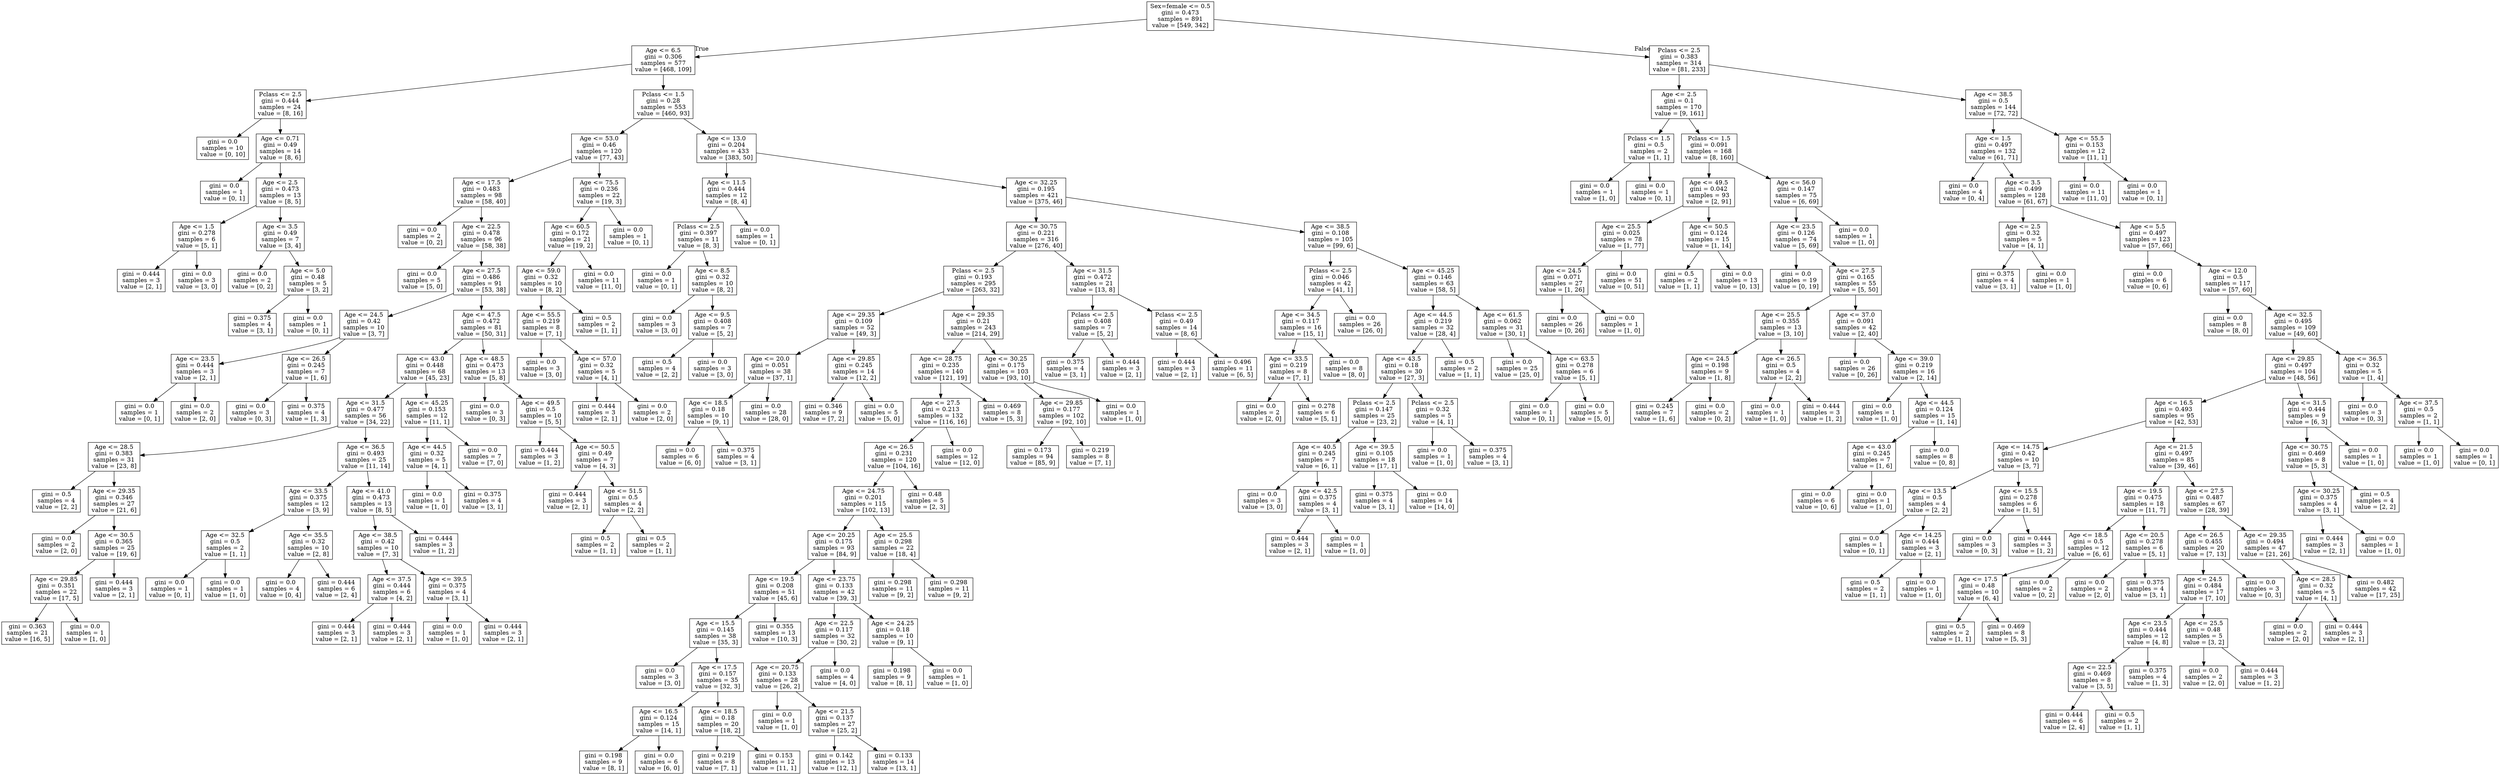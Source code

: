 digraph Tree {
node [shape=box] ;
0 [label="Sex=female <= 0.5\ngini = 0.473\nsamples = 891\nvalue = [549, 342]"] ;
1 [label="Age <= 6.5\ngini = 0.306\nsamples = 577\nvalue = [468, 109]"] ;
0 -> 1 [labeldistance=2.5, labelangle=45, headlabel="True"] ;
2 [label="Pclass <= 2.5\ngini = 0.444\nsamples = 24\nvalue = [8, 16]"] ;
1 -> 2 ;
3 [label="gini = 0.0\nsamples = 10\nvalue = [0, 10]"] ;
2 -> 3 ;
4 [label="Age <= 0.71\ngini = 0.49\nsamples = 14\nvalue = [8, 6]"] ;
2 -> 4 ;
5 [label="gini = 0.0\nsamples = 1\nvalue = [0, 1]"] ;
4 -> 5 ;
6 [label="Age <= 2.5\ngini = 0.473\nsamples = 13\nvalue = [8, 5]"] ;
4 -> 6 ;
7 [label="Age <= 1.5\ngini = 0.278\nsamples = 6\nvalue = [5, 1]"] ;
6 -> 7 ;
8 [label="gini = 0.444\nsamples = 3\nvalue = [2, 1]"] ;
7 -> 8 ;
9 [label="gini = 0.0\nsamples = 3\nvalue = [3, 0]"] ;
7 -> 9 ;
10 [label="Age <= 3.5\ngini = 0.49\nsamples = 7\nvalue = [3, 4]"] ;
6 -> 10 ;
11 [label="gini = 0.0\nsamples = 2\nvalue = [0, 2]"] ;
10 -> 11 ;
12 [label="Age <= 5.0\ngini = 0.48\nsamples = 5\nvalue = [3, 2]"] ;
10 -> 12 ;
13 [label="gini = 0.375\nsamples = 4\nvalue = [3, 1]"] ;
12 -> 13 ;
14 [label="gini = 0.0\nsamples = 1\nvalue = [0, 1]"] ;
12 -> 14 ;
15 [label="Pclass <= 1.5\ngini = 0.28\nsamples = 553\nvalue = [460, 93]"] ;
1 -> 15 ;
16 [label="Age <= 53.0\ngini = 0.46\nsamples = 120\nvalue = [77, 43]"] ;
15 -> 16 ;
17 [label="Age <= 17.5\ngini = 0.483\nsamples = 98\nvalue = [58, 40]"] ;
16 -> 17 ;
18 [label="gini = 0.0\nsamples = 2\nvalue = [0, 2]"] ;
17 -> 18 ;
19 [label="Age <= 22.5\ngini = 0.478\nsamples = 96\nvalue = [58, 38]"] ;
17 -> 19 ;
20 [label="gini = 0.0\nsamples = 5\nvalue = [5, 0]"] ;
19 -> 20 ;
21 [label="Age <= 27.5\ngini = 0.486\nsamples = 91\nvalue = [53, 38]"] ;
19 -> 21 ;
22 [label="Age <= 24.5\ngini = 0.42\nsamples = 10\nvalue = [3, 7]"] ;
21 -> 22 ;
23 [label="Age <= 23.5\ngini = 0.444\nsamples = 3\nvalue = [2, 1]"] ;
22 -> 23 ;
24 [label="gini = 0.0\nsamples = 1\nvalue = [0, 1]"] ;
23 -> 24 ;
25 [label="gini = 0.0\nsamples = 2\nvalue = [2, 0]"] ;
23 -> 25 ;
26 [label="Age <= 26.5\ngini = 0.245\nsamples = 7\nvalue = [1, 6]"] ;
22 -> 26 ;
27 [label="gini = 0.0\nsamples = 3\nvalue = [0, 3]"] ;
26 -> 27 ;
28 [label="gini = 0.375\nsamples = 4\nvalue = [1, 3]"] ;
26 -> 28 ;
29 [label="Age <= 47.5\ngini = 0.472\nsamples = 81\nvalue = [50, 31]"] ;
21 -> 29 ;
30 [label="Age <= 43.0\ngini = 0.448\nsamples = 68\nvalue = [45, 23]"] ;
29 -> 30 ;
31 [label="Age <= 31.5\ngini = 0.477\nsamples = 56\nvalue = [34, 22]"] ;
30 -> 31 ;
32 [label="Age <= 28.5\ngini = 0.383\nsamples = 31\nvalue = [23, 8]"] ;
31 -> 32 ;
33 [label="gini = 0.5\nsamples = 4\nvalue = [2, 2]"] ;
32 -> 33 ;
34 [label="Age <= 29.35\ngini = 0.346\nsamples = 27\nvalue = [21, 6]"] ;
32 -> 34 ;
35 [label="gini = 0.0\nsamples = 2\nvalue = [2, 0]"] ;
34 -> 35 ;
36 [label="Age <= 30.5\ngini = 0.365\nsamples = 25\nvalue = [19, 6]"] ;
34 -> 36 ;
37 [label="Age <= 29.85\ngini = 0.351\nsamples = 22\nvalue = [17, 5]"] ;
36 -> 37 ;
38 [label="gini = 0.363\nsamples = 21\nvalue = [16, 5]"] ;
37 -> 38 ;
39 [label="gini = 0.0\nsamples = 1\nvalue = [1, 0]"] ;
37 -> 39 ;
40 [label="gini = 0.444\nsamples = 3\nvalue = [2, 1]"] ;
36 -> 40 ;
41 [label="Age <= 36.5\ngini = 0.493\nsamples = 25\nvalue = [11, 14]"] ;
31 -> 41 ;
42 [label="Age <= 33.5\ngini = 0.375\nsamples = 12\nvalue = [3, 9]"] ;
41 -> 42 ;
43 [label="Age <= 32.5\ngini = 0.5\nsamples = 2\nvalue = [1, 1]"] ;
42 -> 43 ;
44 [label="gini = 0.0\nsamples = 1\nvalue = [0, 1]"] ;
43 -> 44 ;
45 [label="gini = 0.0\nsamples = 1\nvalue = [1, 0]"] ;
43 -> 45 ;
46 [label="Age <= 35.5\ngini = 0.32\nsamples = 10\nvalue = [2, 8]"] ;
42 -> 46 ;
47 [label="gini = 0.0\nsamples = 4\nvalue = [0, 4]"] ;
46 -> 47 ;
48 [label="gini = 0.444\nsamples = 6\nvalue = [2, 4]"] ;
46 -> 48 ;
49 [label="Age <= 41.0\ngini = 0.473\nsamples = 13\nvalue = [8, 5]"] ;
41 -> 49 ;
50 [label="Age <= 38.5\ngini = 0.42\nsamples = 10\nvalue = [7, 3]"] ;
49 -> 50 ;
51 [label="Age <= 37.5\ngini = 0.444\nsamples = 6\nvalue = [4, 2]"] ;
50 -> 51 ;
52 [label="gini = 0.444\nsamples = 3\nvalue = [2, 1]"] ;
51 -> 52 ;
53 [label="gini = 0.444\nsamples = 3\nvalue = [2, 1]"] ;
51 -> 53 ;
54 [label="Age <= 39.5\ngini = 0.375\nsamples = 4\nvalue = [3, 1]"] ;
50 -> 54 ;
55 [label="gini = 0.0\nsamples = 1\nvalue = [1, 0]"] ;
54 -> 55 ;
56 [label="gini = 0.444\nsamples = 3\nvalue = [2, 1]"] ;
54 -> 56 ;
57 [label="gini = 0.444\nsamples = 3\nvalue = [1, 2]"] ;
49 -> 57 ;
58 [label="Age <= 45.25\ngini = 0.153\nsamples = 12\nvalue = [11, 1]"] ;
30 -> 58 ;
59 [label="Age <= 44.5\ngini = 0.32\nsamples = 5\nvalue = [4, 1]"] ;
58 -> 59 ;
60 [label="gini = 0.0\nsamples = 1\nvalue = [1, 0]"] ;
59 -> 60 ;
61 [label="gini = 0.375\nsamples = 4\nvalue = [3, 1]"] ;
59 -> 61 ;
62 [label="gini = 0.0\nsamples = 7\nvalue = [7, 0]"] ;
58 -> 62 ;
63 [label="Age <= 48.5\ngini = 0.473\nsamples = 13\nvalue = [5, 8]"] ;
29 -> 63 ;
64 [label="gini = 0.0\nsamples = 3\nvalue = [0, 3]"] ;
63 -> 64 ;
65 [label="Age <= 49.5\ngini = 0.5\nsamples = 10\nvalue = [5, 5]"] ;
63 -> 65 ;
66 [label="gini = 0.444\nsamples = 3\nvalue = [1, 2]"] ;
65 -> 66 ;
67 [label="Age <= 50.5\ngini = 0.49\nsamples = 7\nvalue = [4, 3]"] ;
65 -> 67 ;
68 [label="gini = 0.444\nsamples = 3\nvalue = [2, 1]"] ;
67 -> 68 ;
69 [label="Age <= 51.5\ngini = 0.5\nsamples = 4\nvalue = [2, 2]"] ;
67 -> 69 ;
70 [label="gini = 0.5\nsamples = 2\nvalue = [1, 1]"] ;
69 -> 70 ;
71 [label="gini = 0.5\nsamples = 2\nvalue = [1, 1]"] ;
69 -> 71 ;
72 [label="Age <= 75.5\ngini = 0.236\nsamples = 22\nvalue = [19, 3]"] ;
16 -> 72 ;
73 [label="Age <= 60.5\ngini = 0.172\nsamples = 21\nvalue = [19, 2]"] ;
72 -> 73 ;
74 [label="Age <= 59.0\ngini = 0.32\nsamples = 10\nvalue = [8, 2]"] ;
73 -> 74 ;
75 [label="Age <= 55.5\ngini = 0.219\nsamples = 8\nvalue = [7, 1]"] ;
74 -> 75 ;
76 [label="gini = 0.0\nsamples = 3\nvalue = [3, 0]"] ;
75 -> 76 ;
77 [label="Age <= 57.0\ngini = 0.32\nsamples = 5\nvalue = [4, 1]"] ;
75 -> 77 ;
78 [label="gini = 0.444\nsamples = 3\nvalue = [2, 1]"] ;
77 -> 78 ;
79 [label="gini = 0.0\nsamples = 2\nvalue = [2, 0]"] ;
77 -> 79 ;
80 [label="gini = 0.5\nsamples = 2\nvalue = [1, 1]"] ;
74 -> 80 ;
81 [label="gini = 0.0\nsamples = 11\nvalue = [11, 0]"] ;
73 -> 81 ;
82 [label="gini = 0.0\nsamples = 1\nvalue = [0, 1]"] ;
72 -> 82 ;
83 [label="Age <= 13.0\ngini = 0.204\nsamples = 433\nvalue = [383, 50]"] ;
15 -> 83 ;
84 [label="Age <= 11.5\ngini = 0.444\nsamples = 12\nvalue = [8, 4]"] ;
83 -> 84 ;
85 [label="Pclass <= 2.5\ngini = 0.397\nsamples = 11\nvalue = [8, 3]"] ;
84 -> 85 ;
86 [label="gini = 0.0\nsamples = 1\nvalue = [0, 1]"] ;
85 -> 86 ;
87 [label="Age <= 8.5\ngini = 0.32\nsamples = 10\nvalue = [8, 2]"] ;
85 -> 87 ;
88 [label="gini = 0.0\nsamples = 3\nvalue = [3, 0]"] ;
87 -> 88 ;
89 [label="Age <= 9.5\ngini = 0.408\nsamples = 7\nvalue = [5, 2]"] ;
87 -> 89 ;
90 [label="gini = 0.5\nsamples = 4\nvalue = [2, 2]"] ;
89 -> 90 ;
91 [label="gini = 0.0\nsamples = 3\nvalue = [3, 0]"] ;
89 -> 91 ;
92 [label="gini = 0.0\nsamples = 1\nvalue = [0, 1]"] ;
84 -> 92 ;
93 [label="Age <= 32.25\ngini = 0.195\nsamples = 421\nvalue = [375, 46]"] ;
83 -> 93 ;
94 [label="Age <= 30.75\ngini = 0.221\nsamples = 316\nvalue = [276, 40]"] ;
93 -> 94 ;
95 [label="Pclass <= 2.5\ngini = 0.193\nsamples = 295\nvalue = [263, 32]"] ;
94 -> 95 ;
96 [label="Age <= 29.35\ngini = 0.109\nsamples = 52\nvalue = [49, 3]"] ;
95 -> 96 ;
97 [label="Age <= 20.0\ngini = 0.051\nsamples = 38\nvalue = [37, 1]"] ;
96 -> 97 ;
98 [label="Age <= 18.5\ngini = 0.18\nsamples = 10\nvalue = [9, 1]"] ;
97 -> 98 ;
99 [label="gini = 0.0\nsamples = 6\nvalue = [6, 0]"] ;
98 -> 99 ;
100 [label="gini = 0.375\nsamples = 4\nvalue = [3, 1]"] ;
98 -> 100 ;
101 [label="gini = 0.0\nsamples = 28\nvalue = [28, 0]"] ;
97 -> 101 ;
102 [label="Age <= 29.85\ngini = 0.245\nsamples = 14\nvalue = [12, 2]"] ;
96 -> 102 ;
103 [label="gini = 0.346\nsamples = 9\nvalue = [7, 2]"] ;
102 -> 103 ;
104 [label="gini = 0.0\nsamples = 5\nvalue = [5, 0]"] ;
102 -> 104 ;
105 [label="Age <= 29.35\ngini = 0.21\nsamples = 243\nvalue = [214, 29]"] ;
95 -> 105 ;
106 [label="Age <= 28.75\ngini = 0.235\nsamples = 140\nvalue = [121, 19]"] ;
105 -> 106 ;
107 [label="Age <= 27.5\ngini = 0.213\nsamples = 132\nvalue = [116, 16]"] ;
106 -> 107 ;
108 [label="Age <= 26.5\ngini = 0.231\nsamples = 120\nvalue = [104, 16]"] ;
107 -> 108 ;
109 [label="Age <= 24.75\ngini = 0.201\nsamples = 115\nvalue = [102, 13]"] ;
108 -> 109 ;
110 [label="Age <= 20.25\ngini = 0.175\nsamples = 93\nvalue = [84, 9]"] ;
109 -> 110 ;
111 [label="Age <= 19.5\ngini = 0.208\nsamples = 51\nvalue = [45, 6]"] ;
110 -> 111 ;
112 [label="Age <= 15.5\ngini = 0.145\nsamples = 38\nvalue = [35, 3]"] ;
111 -> 112 ;
113 [label="gini = 0.0\nsamples = 3\nvalue = [3, 0]"] ;
112 -> 113 ;
114 [label="Age <= 17.5\ngini = 0.157\nsamples = 35\nvalue = [32, 3]"] ;
112 -> 114 ;
115 [label="Age <= 16.5\ngini = 0.124\nsamples = 15\nvalue = [14, 1]"] ;
114 -> 115 ;
116 [label="gini = 0.198\nsamples = 9\nvalue = [8, 1]"] ;
115 -> 116 ;
117 [label="gini = 0.0\nsamples = 6\nvalue = [6, 0]"] ;
115 -> 117 ;
118 [label="Age <= 18.5\ngini = 0.18\nsamples = 20\nvalue = [18, 2]"] ;
114 -> 118 ;
119 [label="gini = 0.219\nsamples = 8\nvalue = [7, 1]"] ;
118 -> 119 ;
120 [label="gini = 0.153\nsamples = 12\nvalue = [11, 1]"] ;
118 -> 120 ;
121 [label="gini = 0.355\nsamples = 13\nvalue = [10, 3]"] ;
111 -> 121 ;
122 [label="Age <= 23.75\ngini = 0.133\nsamples = 42\nvalue = [39, 3]"] ;
110 -> 122 ;
123 [label="Age <= 22.5\ngini = 0.117\nsamples = 32\nvalue = [30, 2]"] ;
122 -> 123 ;
124 [label="Age <= 20.75\ngini = 0.133\nsamples = 28\nvalue = [26, 2]"] ;
123 -> 124 ;
125 [label="gini = 0.0\nsamples = 1\nvalue = [1, 0]"] ;
124 -> 125 ;
126 [label="Age <= 21.5\ngini = 0.137\nsamples = 27\nvalue = [25, 2]"] ;
124 -> 126 ;
127 [label="gini = 0.142\nsamples = 13\nvalue = [12, 1]"] ;
126 -> 127 ;
128 [label="gini = 0.133\nsamples = 14\nvalue = [13, 1]"] ;
126 -> 128 ;
129 [label="gini = 0.0\nsamples = 4\nvalue = [4, 0]"] ;
123 -> 129 ;
130 [label="Age <= 24.25\ngini = 0.18\nsamples = 10\nvalue = [9, 1]"] ;
122 -> 130 ;
131 [label="gini = 0.198\nsamples = 9\nvalue = [8, 1]"] ;
130 -> 131 ;
132 [label="gini = 0.0\nsamples = 1\nvalue = [1, 0]"] ;
130 -> 132 ;
133 [label="Age <= 25.5\ngini = 0.298\nsamples = 22\nvalue = [18, 4]"] ;
109 -> 133 ;
134 [label="gini = 0.298\nsamples = 11\nvalue = [9, 2]"] ;
133 -> 134 ;
135 [label="gini = 0.298\nsamples = 11\nvalue = [9, 2]"] ;
133 -> 135 ;
136 [label="gini = 0.48\nsamples = 5\nvalue = [2, 3]"] ;
108 -> 136 ;
137 [label="gini = 0.0\nsamples = 12\nvalue = [12, 0]"] ;
107 -> 137 ;
138 [label="gini = 0.469\nsamples = 8\nvalue = [5, 3]"] ;
106 -> 138 ;
139 [label="Age <= 30.25\ngini = 0.175\nsamples = 103\nvalue = [93, 10]"] ;
105 -> 139 ;
140 [label="Age <= 29.85\ngini = 0.177\nsamples = 102\nvalue = [92, 10]"] ;
139 -> 140 ;
141 [label="gini = 0.173\nsamples = 94\nvalue = [85, 9]"] ;
140 -> 141 ;
142 [label="gini = 0.219\nsamples = 8\nvalue = [7, 1]"] ;
140 -> 142 ;
143 [label="gini = 0.0\nsamples = 1\nvalue = [1, 0]"] ;
139 -> 143 ;
144 [label="Age <= 31.5\ngini = 0.472\nsamples = 21\nvalue = [13, 8]"] ;
94 -> 144 ;
145 [label="Pclass <= 2.5\ngini = 0.408\nsamples = 7\nvalue = [5, 2]"] ;
144 -> 145 ;
146 [label="gini = 0.375\nsamples = 4\nvalue = [3, 1]"] ;
145 -> 146 ;
147 [label="gini = 0.444\nsamples = 3\nvalue = [2, 1]"] ;
145 -> 147 ;
148 [label="Pclass <= 2.5\ngini = 0.49\nsamples = 14\nvalue = [8, 6]"] ;
144 -> 148 ;
149 [label="gini = 0.444\nsamples = 3\nvalue = [2, 1]"] ;
148 -> 149 ;
150 [label="gini = 0.496\nsamples = 11\nvalue = [6, 5]"] ;
148 -> 150 ;
151 [label="Age <= 38.5\ngini = 0.108\nsamples = 105\nvalue = [99, 6]"] ;
93 -> 151 ;
152 [label="Pclass <= 2.5\ngini = 0.046\nsamples = 42\nvalue = [41, 1]"] ;
151 -> 152 ;
153 [label="Age <= 34.5\ngini = 0.117\nsamples = 16\nvalue = [15, 1]"] ;
152 -> 153 ;
154 [label="Age <= 33.5\ngini = 0.219\nsamples = 8\nvalue = [7, 1]"] ;
153 -> 154 ;
155 [label="gini = 0.0\nsamples = 2\nvalue = [2, 0]"] ;
154 -> 155 ;
156 [label="gini = 0.278\nsamples = 6\nvalue = [5, 1]"] ;
154 -> 156 ;
157 [label="gini = 0.0\nsamples = 8\nvalue = [8, 0]"] ;
153 -> 157 ;
158 [label="gini = 0.0\nsamples = 26\nvalue = [26, 0]"] ;
152 -> 158 ;
159 [label="Age <= 45.25\ngini = 0.146\nsamples = 63\nvalue = [58, 5]"] ;
151 -> 159 ;
160 [label="Age <= 44.5\ngini = 0.219\nsamples = 32\nvalue = [28, 4]"] ;
159 -> 160 ;
161 [label="Age <= 43.5\ngini = 0.18\nsamples = 30\nvalue = [27, 3]"] ;
160 -> 161 ;
162 [label="Pclass <= 2.5\ngini = 0.147\nsamples = 25\nvalue = [23, 2]"] ;
161 -> 162 ;
163 [label="Age <= 40.5\ngini = 0.245\nsamples = 7\nvalue = [6, 1]"] ;
162 -> 163 ;
164 [label="gini = 0.0\nsamples = 3\nvalue = [3, 0]"] ;
163 -> 164 ;
165 [label="Age <= 42.5\ngini = 0.375\nsamples = 4\nvalue = [3, 1]"] ;
163 -> 165 ;
166 [label="gini = 0.444\nsamples = 3\nvalue = [2, 1]"] ;
165 -> 166 ;
167 [label="gini = 0.0\nsamples = 1\nvalue = [1, 0]"] ;
165 -> 167 ;
168 [label="Age <= 39.5\ngini = 0.105\nsamples = 18\nvalue = [17, 1]"] ;
162 -> 168 ;
169 [label="gini = 0.375\nsamples = 4\nvalue = [3, 1]"] ;
168 -> 169 ;
170 [label="gini = 0.0\nsamples = 14\nvalue = [14, 0]"] ;
168 -> 170 ;
171 [label="Pclass <= 2.5\ngini = 0.32\nsamples = 5\nvalue = [4, 1]"] ;
161 -> 171 ;
172 [label="gini = 0.0\nsamples = 1\nvalue = [1, 0]"] ;
171 -> 172 ;
173 [label="gini = 0.375\nsamples = 4\nvalue = [3, 1]"] ;
171 -> 173 ;
174 [label="gini = 0.5\nsamples = 2\nvalue = [1, 1]"] ;
160 -> 174 ;
175 [label="Age <= 61.5\ngini = 0.062\nsamples = 31\nvalue = [30, 1]"] ;
159 -> 175 ;
176 [label="gini = 0.0\nsamples = 25\nvalue = [25, 0]"] ;
175 -> 176 ;
177 [label="Age <= 63.5\ngini = 0.278\nsamples = 6\nvalue = [5, 1]"] ;
175 -> 177 ;
178 [label="gini = 0.0\nsamples = 1\nvalue = [0, 1]"] ;
177 -> 178 ;
179 [label="gini = 0.0\nsamples = 5\nvalue = [5, 0]"] ;
177 -> 179 ;
180 [label="Pclass <= 2.5\ngini = 0.383\nsamples = 314\nvalue = [81, 233]"] ;
0 -> 180 [labeldistance=2.5, labelangle=-45, headlabel="False"] ;
181 [label="Age <= 2.5\ngini = 0.1\nsamples = 170\nvalue = [9, 161]"] ;
180 -> 181 ;
182 [label="Pclass <= 1.5\ngini = 0.5\nsamples = 2\nvalue = [1, 1]"] ;
181 -> 182 ;
183 [label="gini = 0.0\nsamples = 1\nvalue = [1, 0]"] ;
182 -> 183 ;
184 [label="gini = 0.0\nsamples = 1\nvalue = [0, 1]"] ;
182 -> 184 ;
185 [label="Pclass <= 1.5\ngini = 0.091\nsamples = 168\nvalue = [8, 160]"] ;
181 -> 185 ;
186 [label="Age <= 49.5\ngini = 0.042\nsamples = 93\nvalue = [2, 91]"] ;
185 -> 186 ;
187 [label="Age <= 25.5\ngini = 0.025\nsamples = 78\nvalue = [1, 77]"] ;
186 -> 187 ;
188 [label="Age <= 24.5\ngini = 0.071\nsamples = 27\nvalue = [1, 26]"] ;
187 -> 188 ;
189 [label="gini = 0.0\nsamples = 26\nvalue = [0, 26]"] ;
188 -> 189 ;
190 [label="gini = 0.0\nsamples = 1\nvalue = [1, 0]"] ;
188 -> 190 ;
191 [label="gini = 0.0\nsamples = 51\nvalue = [0, 51]"] ;
187 -> 191 ;
192 [label="Age <= 50.5\ngini = 0.124\nsamples = 15\nvalue = [1, 14]"] ;
186 -> 192 ;
193 [label="gini = 0.5\nsamples = 2\nvalue = [1, 1]"] ;
192 -> 193 ;
194 [label="gini = 0.0\nsamples = 13\nvalue = [0, 13]"] ;
192 -> 194 ;
195 [label="Age <= 56.0\ngini = 0.147\nsamples = 75\nvalue = [6, 69]"] ;
185 -> 195 ;
196 [label="Age <= 23.5\ngini = 0.126\nsamples = 74\nvalue = [5, 69]"] ;
195 -> 196 ;
197 [label="gini = 0.0\nsamples = 19\nvalue = [0, 19]"] ;
196 -> 197 ;
198 [label="Age <= 27.5\ngini = 0.165\nsamples = 55\nvalue = [5, 50]"] ;
196 -> 198 ;
199 [label="Age <= 25.5\ngini = 0.355\nsamples = 13\nvalue = [3, 10]"] ;
198 -> 199 ;
200 [label="Age <= 24.5\ngini = 0.198\nsamples = 9\nvalue = [1, 8]"] ;
199 -> 200 ;
201 [label="gini = 0.245\nsamples = 7\nvalue = [1, 6]"] ;
200 -> 201 ;
202 [label="gini = 0.0\nsamples = 2\nvalue = [0, 2]"] ;
200 -> 202 ;
203 [label="Age <= 26.5\ngini = 0.5\nsamples = 4\nvalue = [2, 2]"] ;
199 -> 203 ;
204 [label="gini = 0.0\nsamples = 1\nvalue = [1, 0]"] ;
203 -> 204 ;
205 [label="gini = 0.444\nsamples = 3\nvalue = [1, 2]"] ;
203 -> 205 ;
206 [label="Age <= 37.0\ngini = 0.091\nsamples = 42\nvalue = [2, 40]"] ;
198 -> 206 ;
207 [label="gini = 0.0\nsamples = 26\nvalue = [0, 26]"] ;
206 -> 207 ;
208 [label="Age <= 39.0\ngini = 0.219\nsamples = 16\nvalue = [2, 14]"] ;
206 -> 208 ;
209 [label="gini = 0.0\nsamples = 1\nvalue = [1, 0]"] ;
208 -> 209 ;
210 [label="Age <= 44.5\ngini = 0.124\nsamples = 15\nvalue = [1, 14]"] ;
208 -> 210 ;
211 [label="Age <= 43.0\ngini = 0.245\nsamples = 7\nvalue = [1, 6]"] ;
210 -> 211 ;
212 [label="gini = 0.0\nsamples = 6\nvalue = [0, 6]"] ;
211 -> 212 ;
213 [label="gini = 0.0\nsamples = 1\nvalue = [1, 0]"] ;
211 -> 213 ;
214 [label="gini = 0.0\nsamples = 8\nvalue = [0, 8]"] ;
210 -> 214 ;
215 [label="gini = 0.0\nsamples = 1\nvalue = [1, 0]"] ;
195 -> 215 ;
216 [label="Age <= 38.5\ngini = 0.5\nsamples = 144\nvalue = [72, 72]"] ;
180 -> 216 ;
217 [label="Age <= 1.5\ngini = 0.497\nsamples = 132\nvalue = [61, 71]"] ;
216 -> 217 ;
218 [label="gini = 0.0\nsamples = 4\nvalue = [0, 4]"] ;
217 -> 218 ;
219 [label="Age <= 3.5\ngini = 0.499\nsamples = 128\nvalue = [61, 67]"] ;
217 -> 219 ;
220 [label="Age <= 2.5\ngini = 0.32\nsamples = 5\nvalue = [4, 1]"] ;
219 -> 220 ;
221 [label="gini = 0.375\nsamples = 4\nvalue = [3, 1]"] ;
220 -> 221 ;
222 [label="gini = 0.0\nsamples = 1\nvalue = [1, 0]"] ;
220 -> 222 ;
223 [label="Age <= 5.5\ngini = 0.497\nsamples = 123\nvalue = [57, 66]"] ;
219 -> 223 ;
224 [label="gini = 0.0\nsamples = 6\nvalue = [0, 6]"] ;
223 -> 224 ;
225 [label="Age <= 12.0\ngini = 0.5\nsamples = 117\nvalue = [57, 60]"] ;
223 -> 225 ;
226 [label="gini = 0.0\nsamples = 8\nvalue = [8, 0]"] ;
225 -> 226 ;
227 [label="Age <= 32.5\ngini = 0.495\nsamples = 109\nvalue = [49, 60]"] ;
225 -> 227 ;
228 [label="Age <= 29.85\ngini = 0.497\nsamples = 104\nvalue = [48, 56]"] ;
227 -> 228 ;
229 [label="Age <= 16.5\ngini = 0.493\nsamples = 95\nvalue = [42, 53]"] ;
228 -> 229 ;
230 [label="Age <= 14.75\ngini = 0.42\nsamples = 10\nvalue = [3, 7]"] ;
229 -> 230 ;
231 [label="Age <= 13.5\ngini = 0.5\nsamples = 4\nvalue = [2, 2]"] ;
230 -> 231 ;
232 [label="gini = 0.0\nsamples = 1\nvalue = [0, 1]"] ;
231 -> 232 ;
233 [label="Age <= 14.25\ngini = 0.444\nsamples = 3\nvalue = [2, 1]"] ;
231 -> 233 ;
234 [label="gini = 0.5\nsamples = 2\nvalue = [1, 1]"] ;
233 -> 234 ;
235 [label="gini = 0.0\nsamples = 1\nvalue = [1, 0]"] ;
233 -> 235 ;
236 [label="Age <= 15.5\ngini = 0.278\nsamples = 6\nvalue = [1, 5]"] ;
230 -> 236 ;
237 [label="gini = 0.0\nsamples = 3\nvalue = [0, 3]"] ;
236 -> 237 ;
238 [label="gini = 0.444\nsamples = 3\nvalue = [1, 2]"] ;
236 -> 238 ;
239 [label="Age <= 21.5\ngini = 0.497\nsamples = 85\nvalue = [39, 46]"] ;
229 -> 239 ;
240 [label="Age <= 19.5\ngini = 0.475\nsamples = 18\nvalue = [11, 7]"] ;
239 -> 240 ;
241 [label="Age <= 18.5\ngini = 0.5\nsamples = 12\nvalue = [6, 6]"] ;
240 -> 241 ;
242 [label="Age <= 17.5\ngini = 0.48\nsamples = 10\nvalue = [6, 4]"] ;
241 -> 242 ;
243 [label="gini = 0.5\nsamples = 2\nvalue = [1, 1]"] ;
242 -> 243 ;
244 [label="gini = 0.469\nsamples = 8\nvalue = [5, 3]"] ;
242 -> 244 ;
245 [label="gini = 0.0\nsamples = 2\nvalue = [0, 2]"] ;
241 -> 245 ;
246 [label="Age <= 20.5\ngini = 0.278\nsamples = 6\nvalue = [5, 1]"] ;
240 -> 246 ;
247 [label="gini = 0.0\nsamples = 2\nvalue = [2, 0]"] ;
246 -> 247 ;
248 [label="gini = 0.375\nsamples = 4\nvalue = [3, 1]"] ;
246 -> 248 ;
249 [label="Age <= 27.5\ngini = 0.487\nsamples = 67\nvalue = [28, 39]"] ;
239 -> 249 ;
250 [label="Age <= 26.5\ngini = 0.455\nsamples = 20\nvalue = [7, 13]"] ;
249 -> 250 ;
251 [label="Age <= 24.5\ngini = 0.484\nsamples = 17\nvalue = [7, 10]"] ;
250 -> 251 ;
252 [label="Age <= 23.5\ngini = 0.444\nsamples = 12\nvalue = [4, 8]"] ;
251 -> 252 ;
253 [label="Age <= 22.5\ngini = 0.469\nsamples = 8\nvalue = [3, 5]"] ;
252 -> 253 ;
254 [label="gini = 0.444\nsamples = 6\nvalue = [2, 4]"] ;
253 -> 254 ;
255 [label="gini = 0.5\nsamples = 2\nvalue = [1, 1]"] ;
253 -> 255 ;
256 [label="gini = 0.375\nsamples = 4\nvalue = [1, 3]"] ;
252 -> 256 ;
257 [label="Age <= 25.5\ngini = 0.48\nsamples = 5\nvalue = [3, 2]"] ;
251 -> 257 ;
258 [label="gini = 0.0\nsamples = 2\nvalue = [2, 0]"] ;
257 -> 258 ;
259 [label="gini = 0.444\nsamples = 3\nvalue = [1, 2]"] ;
257 -> 259 ;
260 [label="gini = 0.0\nsamples = 3\nvalue = [0, 3]"] ;
250 -> 260 ;
261 [label="Age <= 29.35\ngini = 0.494\nsamples = 47\nvalue = [21, 26]"] ;
249 -> 261 ;
262 [label="Age <= 28.5\ngini = 0.32\nsamples = 5\nvalue = [4, 1]"] ;
261 -> 262 ;
263 [label="gini = 0.0\nsamples = 2\nvalue = [2, 0]"] ;
262 -> 263 ;
264 [label="gini = 0.444\nsamples = 3\nvalue = [2, 1]"] ;
262 -> 264 ;
265 [label="gini = 0.482\nsamples = 42\nvalue = [17, 25]"] ;
261 -> 265 ;
266 [label="Age <= 31.5\ngini = 0.444\nsamples = 9\nvalue = [6, 3]"] ;
228 -> 266 ;
267 [label="Age <= 30.75\ngini = 0.469\nsamples = 8\nvalue = [5, 3]"] ;
266 -> 267 ;
268 [label="Age <= 30.25\ngini = 0.375\nsamples = 4\nvalue = [3, 1]"] ;
267 -> 268 ;
269 [label="gini = 0.444\nsamples = 3\nvalue = [2, 1]"] ;
268 -> 269 ;
270 [label="gini = 0.0\nsamples = 1\nvalue = [1, 0]"] ;
268 -> 270 ;
271 [label="gini = 0.5\nsamples = 4\nvalue = [2, 2]"] ;
267 -> 271 ;
272 [label="gini = 0.0\nsamples = 1\nvalue = [1, 0]"] ;
266 -> 272 ;
273 [label="Age <= 36.5\ngini = 0.32\nsamples = 5\nvalue = [1, 4]"] ;
227 -> 273 ;
274 [label="gini = 0.0\nsamples = 3\nvalue = [0, 3]"] ;
273 -> 274 ;
275 [label="Age <= 37.5\ngini = 0.5\nsamples = 2\nvalue = [1, 1]"] ;
273 -> 275 ;
276 [label="gini = 0.0\nsamples = 1\nvalue = [1, 0]"] ;
275 -> 276 ;
277 [label="gini = 0.0\nsamples = 1\nvalue = [0, 1]"] ;
275 -> 277 ;
278 [label="Age <= 55.5\ngini = 0.153\nsamples = 12\nvalue = [11, 1]"] ;
216 -> 278 ;
279 [label="gini = 0.0\nsamples = 11\nvalue = [11, 0]"] ;
278 -> 279 ;
280 [label="gini = 0.0\nsamples = 1\nvalue = [0, 1]"] ;
278 -> 280 ;
}